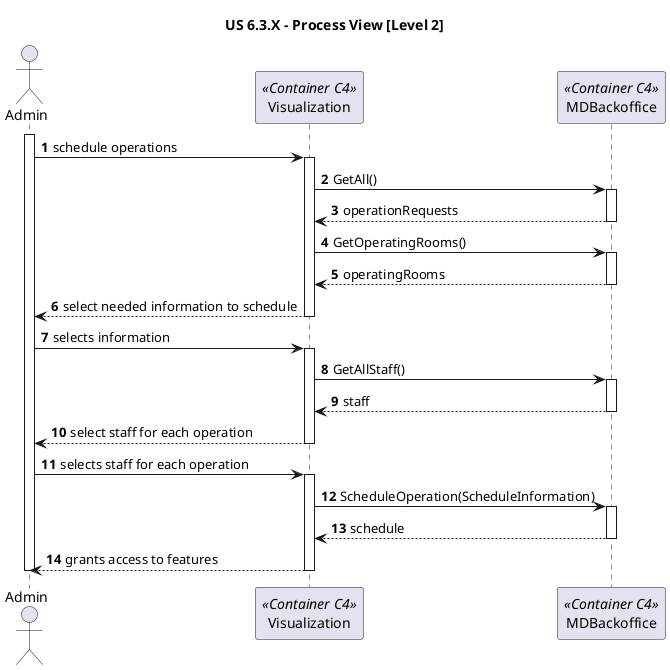 @startuml

title "US 6.3.X - Process View [Level 2]"

autonumber

actor Admin as ADM
participant "Visualization" as VIS <<Container C4>>
participant "MDBackoffice" as SYS <<Container C4>>

activate ADM
ADM -> VIS : schedule operations
activate VIS

VIS -> SYS: GetAll()
activate SYS

SYS --> VIS: operationRequests
deactivate SYS

VIS -> SYS: GetOperatingRooms()
activate SYS

SYS --> VIS: operatingRooms
deactivate SYS

VIS --> ADM: select needed information to schedule
deactivate VIS

ADM -> VIS: selects information
activate VIS

VIS -> SYS: GetAllStaff()
activate SYS

SYS --> VIS: staff
deactivate SYS

VIS --> ADM: select staff for each operation
deactivate VIS

ADM -> VIS: selects staff for each operation
activate VIS

VIS -> SYS: ScheduleOperation(ScheduleInformation)
activate SYS

SYS --> VIS: schedule
deactivate SYS

VIS --> ADM : grants access to features
deactivate VIS
deactivate ADM

@enduml